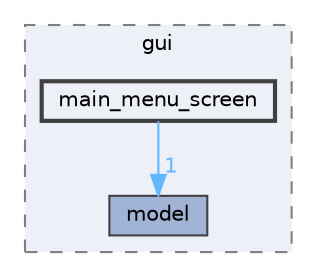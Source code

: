 digraph "C:/Users/aleja/Documents/Github/PM3-Cable_Monitor/Software/Cable-Monitor_TouchGFX/Cable_Monitor_Horwey/TouchGFX/gui/include/gui/main_menu_screen"
{
 // LATEX_PDF_SIZE
  bgcolor="transparent";
  edge [fontname=Helvetica,fontsize=10,labelfontname=Helvetica,labelfontsize=10];
  node [fontname=Helvetica,fontsize=10,shape=box,height=0.2,width=0.4];
  compound=true
  subgraph clusterdir_b06536b250956a6feb5134863578089f {
    graph [ bgcolor="#edf0f7", pencolor="grey50", label="gui", fontname=Helvetica,fontsize=10 style="filled,dashed", URL="dir_b06536b250956a6feb5134863578089f.html",tooltip=""]
  dir_d2caef49de2ed57468ff267ad03e39e4 [label="model", fillcolor="#a2b4d6", color="grey25", style="filled", URL="dir_d2caef49de2ed57468ff267ad03e39e4.html",tooltip=""];
  dir_610a32bd73a82d344630d0accc18aea1 [label="main_menu_screen", fillcolor="#edf0f7", color="grey25", style="filled,bold", URL="dir_610a32bd73a82d344630d0accc18aea1.html",tooltip=""];
  }
  dir_610a32bd73a82d344630d0accc18aea1->dir_d2caef49de2ed57468ff267ad03e39e4 [headlabel="1", labeldistance=1.5 headhref="dir_000012_000028.html" href="dir_000012_000028.html" color="steelblue1" fontcolor="steelblue1"];
}
